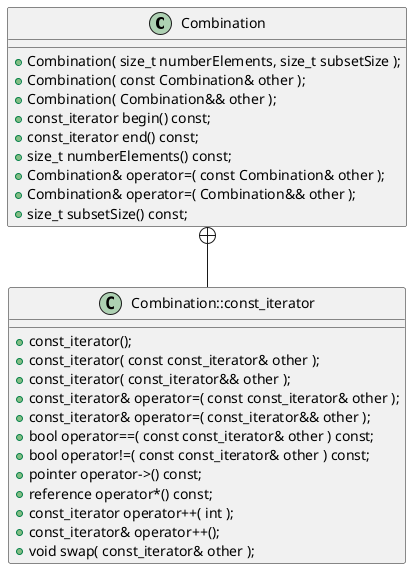 @startuml
class Combination {
+{method} Combination( size_t numberElements, size_t subsetSize );
+{method} Combination( const Combination& other );
+{method} Combination( Combination&& other );
+{method} const_iterator begin() const;
+{method} const_iterator end() const;
+{method} size_t numberElements() const;
+{method} Combination& operator=( const Combination& other );
+{method} Combination& operator=( Combination&& other );
+{method} size_t subsetSize() const;
}

class Combination::const_iterator {
+{method} const_iterator();
+{method} const_iterator( const const_iterator& other );
+{method} const_iterator( const_iterator&& other );
+{method} const_iterator& operator=( const const_iterator& other );
+{method} const_iterator& operator=( const_iterator&& other );
+{method} bool operator==( const const_iterator& other ) const;
+{method} bool operator!=( const const_iterator& other ) const;
+{method} pointer operator->() const;
+{method} reference operator*() const;
+{method} const_iterator operator++( int );
+{method} const_iterator& operator++();
+{method} void swap( const_iterator& other );
}

Combination +-- Combination::const_iterator
@enduml
